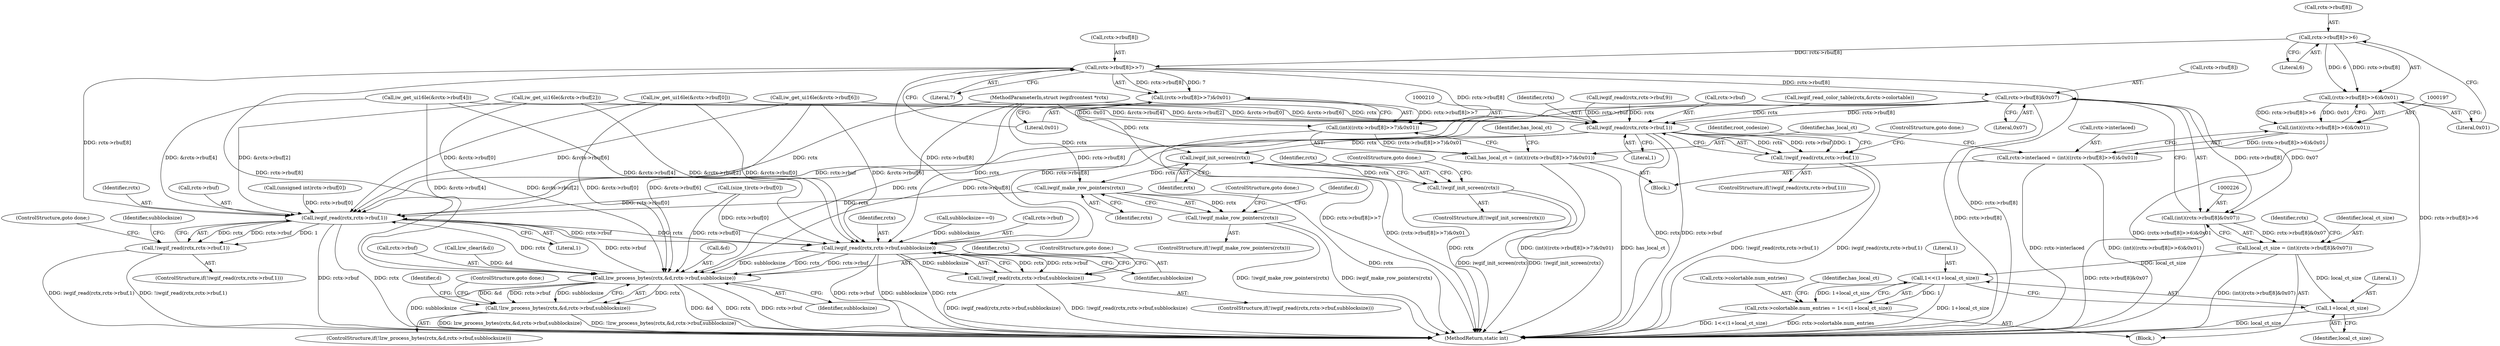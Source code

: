 digraph "0_imageworsener_ca3356eb49fee03e2eaf6b6aff826988c1122d93@array" {
"1000199" [label="(Call,rctx->rbuf[8]>>6)"];
"1000198" [label="(Call,(rctx->rbuf[8]>>6)&0x01)"];
"1000196" [label="(Call,(int)((rctx->rbuf[8]>>6)&0x01))"];
"1000192" [label="(Call,rctx->interlaced = (int)((rctx->rbuf[8]>>6)&0x01))"];
"1000212" [label="(Call,rctx->rbuf[8]>>7)"];
"1000211" [label="(Call,(rctx->rbuf[8]>>7)&0x01)"];
"1000209" [label="(Call,(int)((rctx->rbuf[8]>>7)&0x01))"];
"1000207" [label="(Call,has_local_ct = (int)((rctx->rbuf[8]>>7)&0x01))"];
"1000227" [label="(Call,rctx->rbuf[8]&0x07)"];
"1000225" [label="(Call,(int)(rctx->rbuf[8]&0x07))"];
"1000223" [label="(Call,local_ct_size = (int)(rctx->rbuf[8]&0x07))"];
"1000240" [label="(Call,1<<(1+local_ct_size))"];
"1000234" [label="(Call,rctx->colortable.num_entries = 1<<(1+local_ct_size))"];
"1000242" [label="(Call,1+local_ct_size)"];
"1000277" [label="(Call,iwgif_read(rctx,rctx->rbuf,1))"];
"1000276" [label="(Call,!iwgif_read(rctx,rctx->rbuf,1))"];
"1000310" [label="(Call,iwgif_init_screen(rctx))"];
"1000309" [label="(Call,!iwgif_init_screen(rctx))"];
"1000330" [label="(Call,iwgif_make_row_pointers(rctx))"];
"1000329" [label="(Call,!iwgif_make_row_pointers(rctx))"];
"1000345" [label="(Call,iwgif_read(rctx,rctx->rbuf,1))"];
"1000344" [label="(Call,!iwgif_read(rctx,rctx->rbuf,1))"];
"1000368" [label="(Call,iwgif_read(rctx,rctx->rbuf,subblocksize))"];
"1000367" [label="(Call,!iwgif_read(rctx,rctx->rbuf,subblocksize))"];
"1000377" [label="(Call,lzw_process_bytes(rctx,&d,rctx->rbuf,subblocksize))"];
"1000376" [label="(Call,!lzw_process_bytes(rctx,&d,rctx->rbuf,subblocksize))"];
"1000345" [label="(Call,iwgif_read(rctx,rctx->rbuf,1))"];
"1000225" [label="(Call,(int)(rctx->rbuf[8]&0x07))"];
"1000276" [label="(Call,!iwgif_read(rctx,rctx->rbuf,1))"];
"1000234" [label="(Call,rctx->colortable.num_entries = 1<<(1+local_ct_size))"];
"1000196" [label="(Call,(int)((rctx->rbuf[8]>>6)&0x01))"];
"1000242" [label="(Call,1+local_ct_size)"];
"1000219" [label="(Literal,0x01)"];
"1000351" [label="(ControlStructure,goto done;)"];
"1000198" [label="(Call,(rctx->rbuf[8]>>6)&0x01)"];
"1000378" [label="(Identifier,rctx)"];
"1000101" [label="(MethodParameterIn,struct iwgifrcontext *rctx)"];
"1000388" [label="(Identifier,d)"];
"1000212" [label="(Call,rctx->rbuf[8]>>7)"];
"1000311" [label="(Identifier,rctx)"];
"1000275" [label="(ControlStructure,if(!iwgif_read(rctx,rctx->rbuf,1)))"];
"1000285" [label="(Identifier,root_codesize)"];
"1000384" [label="(Identifier,subblocksize)"];
"1000406" [label="(MethodReturn,static int)"];
"1000377" [label="(Call,lzw_process_bytes(rctx,&d,rctx->rbuf,subblocksize))"];
"1000224" [label="(Identifier,local_ct_size)"];
"1000368" [label="(Call,iwgif_read(rctx,rctx->rbuf,subblocksize))"];
"1000246" [label="(Identifier,has_local_ct)"];
"1000243" [label="(Literal,1)"];
"1000367" [label="(Call,!iwgif_read(rctx,rctx->rbuf,subblocksize))"];
"1000240" [label="(Call,1<<(1+local_ct_size))"];
"1000309" [label="(Call,!iwgif_init_screen(rctx))"];
"1000331" [label="(Identifier,rctx)"];
"1000222" [label="(Block,)"];
"1000362" [label="(Call,subblocksize==0)"];
"1000207" [label="(Call,has_local_ct = (int)((rctx->rbuf[8]>>7)&0x01))"];
"1000279" [label="(Call,rctx->rbuf)"];
"1000193" [label="(Call,rctx->interlaced)"];
"1000375" [label="(ControlStructure,if(!lzw_process_bytes(rctx,&d,rctx->rbuf,subblocksize)))"];
"1000286" [label="(Call,(unsigned int)rctx->rbuf[0])"];
"1000227" [label="(Call,rctx->rbuf[8]&0x07)"];
"1000312" [label="(ControlStructure,goto done;)"];
"1000370" [label="(Call,rctx->rbuf)"];
"1000315" [label="(Identifier,rctx)"];
"1000374" [label="(ControlStructure,goto done;)"];
"1000250" [label="(Call,iwgif_read_color_table(rctx,&rctx->colortable))"];
"1000350" [label="(Literal,1)"];
"1000328" [label="(ControlStructure,if(!iwgif_make_row_pointers(rctx)))"];
"1000332" [label="(ControlStructure,goto done;)"];
"1000192" [label="(Call,rctx->interlaced = (int)((rctx->rbuf[8]>>6)&0x01))"];
"1000278" [label="(Identifier,rctx)"];
"1000206" [label="(Literal,0x01)"];
"1000153" [label="(Call,iw_get_ui16le(&rctx->rbuf[4]))"];
"1000228" [label="(Call,rctx->rbuf[8])"];
"1000277" [label="(Call,iwgif_read(rctx,rctx->rbuf,1))"];
"1000343" [label="(ControlStructure,if(!iwgif_read(rctx,rctx->rbuf,1)))"];
"1000233" [label="(Literal,0x07)"];
"1000282" [label="(Literal,1)"];
"1000335" [label="(Identifier,d)"];
"1000218" [label="(Literal,7)"];
"1000221" [label="(Identifier,has_local_ct)"];
"1000140" [label="(Call,iw_get_ui16le(&rctx->rbuf[2]))"];
"1000235" [label="(Call,rctx->colortable.num_entries)"];
"1000308" [label="(ControlStructure,if(!iwgif_init_screen(rctx)))"];
"1000376" [label="(Call,!lzw_process_bytes(rctx,&d,rctx->rbuf,subblocksize))"];
"1000200" [label="(Call,rctx->rbuf[8])"];
"1000209" [label="(Call,(int)((rctx->rbuf[8]>>7)&0x01))"];
"1000353" [label="(Identifier,subblocksize)"];
"1000369" [label="(Identifier,rctx)"];
"1000244" [label="(Identifier,local_ct_size)"];
"1000166" [label="(Call,iw_get_ui16le(&rctx->rbuf[6]))"];
"1000283" [label="(ControlStructure,goto done;)"];
"1000379" [label="(Call,&d)"];
"1000241" [label="(Literal,1)"];
"1000346" [label="(Identifier,rctx)"];
"1000223" [label="(Call,local_ct_size = (int)(rctx->rbuf[8]&0x07))"];
"1000208" [label="(Identifier,has_local_ct)"];
"1000381" [label="(Call,rctx->rbuf)"];
"1000330" [label="(Call,iwgif_make_row_pointers(rctx))"];
"1000354" [label="(Call,(size_t)rctx->rbuf[0])"];
"1000211" [label="(Call,(rctx->rbuf[8]>>7)&0x01)"];
"1000329" [label="(Call,!iwgif_make_row_pointers(rctx))"];
"1000114" [label="(Call,iwgif_read(rctx,rctx->rbuf,9))"];
"1000373" [label="(Identifier,subblocksize)"];
"1000310" [label="(Call,iwgif_init_screen(rctx))"];
"1000199" [label="(Call,rctx->rbuf[8]>>6)"];
"1000205" [label="(Literal,6)"];
"1000102" [label="(Block,)"];
"1000337" [label="(Call,lzw_clear(&d))"];
"1000237" [label="(Identifier,rctx)"];
"1000344" [label="(Call,!iwgif_read(rctx,rctx->rbuf,1))"];
"1000213" [label="(Call,rctx->rbuf[8])"];
"1000127" [label="(Call,iw_get_ui16le(&rctx->rbuf[0]))"];
"1000347" [label="(Call,rctx->rbuf)"];
"1000366" [label="(ControlStructure,if(!iwgif_read(rctx,rctx->rbuf,subblocksize)))"];
"1000385" [label="(ControlStructure,goto done;)"];
"1000199" -> "1000198"  [label="AST: "];
"1000199" -> "1000205"  [label="CFG: "];
"1000200" -> "1000199"  [label="AST: "];
"1000205" -> "1000199"  [label="AST: "];
"1000206" -> "1000199"  [label="CFG: "];
"1000199" -> "1000198"  [label="DDG: rctx->rbuf[8]"];
"1000199" -> "1000198"  [label="DDG: 6"];
"1000199" -> "1000212"  [label="DDG: rctx->rbuf[8]"];
"1000198" -> "1000196"  [label="AST: "];
"1000198" -> "1000206"  [label="CFG: "];
"1000206" -> "1000198"  [label="AST: "];
"1000196" -> "1000198"  [label="CFG: "];
"1000198" -> "1000406"  [label="DDG: rctx->rbuf[8]>>6"];
"1000198" -> "1000196"  [label="DDG: rctx->rbuf[8]>>6"];
"1000198" -> "1000196"  [label="DDG: 0x01"];
"1000196" -> "1000192"  [label="AST: "];
"1000197" -> "1000196"  [label="AST: "];
"1000192" -> "1000196"  [label="CFG: "];
"1000196" -> "1000406"  [label="DDG: (rctx->rbuf[8]>>6)&0x01"];
"1000196" -> "1000192"  [label="DDG: (rctx->rbuf[8]>>6)&0x01"];
"1000192" -> "1000102"  [label="AST: "];
"1000193" -> "1000192"  [label="AST: "];
"1000208" -> "1000192"  [label="CFG: "];
"1000192" -> "1000406"  [label="DDG: rctx->interlaced"];
"1000192" -> "1000406"  [label="DDG: (int)((rctx->rbuf[8]>>6)&0x01)"];
"1000212" -> "1000211"  [label="AST: "];
"1000212" -> "1000218"  [label="CFG: "];
"1000213" -> "1000212"  [label="AST: "];
"1000218" -> "1000212"  [label="AST: "];
"1000219" -> "1000212"  [label="CFG: "];
"1000212" -> "1000406"  [label="DDG: rctx->rbuf[8]"];
"1000212" -> "1000211"  [label="DDG: rctx->rbuf[8]"];
"1000212" -> "1000211"  [label="DDG: 7"];
"1000212" -> "1000227"  [label="DDG: rctx->rbuf[8]"];
"1000212" -> "1000277"  [label="DDG: rctx->rbuf[8]"];
"1000212" -> "1000345"  [label="DDG: rctx->rbuf[8]"];
"1000212" -> "1000368"  [label="DDG: rctx->rbuf[8]"];
"1000212" -> "1000377"  [label="DDG: rctx->rbuf[8]"];
"1000211" -> "1000209"  [label="AST: "];
"1000211" -> "1000219"  [label="CFG: "];
"1000219" -> "1000211"  [label="AST: "];
"1000209" -> "1000211"  [label="CFG: "];
"1000211" -> "1000406"  [label="DDG: rctx->rbuf[8]>>7"];
"1000211" -> "1000209"  [label="DDG: rctx->rbuf[8]>>7"];
"1000211" -> "1000209"  [label="DDG: 0x01"];
"1000209" -> "1000207"  [label="AST: "];
"1000210" -> "1000209"  [label="AST: "];
"1000207" -> "1000209"  [label="CFG: "];
"1000209" -> "1000406"  [label="DDG: (rctx->rbuf[8]>>7)&0x01"];
"1000209" -> "1000207"  [label="DDG: (rctx->rbuf[8]>>7)&0x01"];
"1000207" -> "1000102"  [label="AST: "];
"1000208" -> "1000207"  [label="AST: "];
"1000221" -> "1000207"  [label="CFG: "];
"1000207" -> "1000406"  [label="DDG: (int)((rctx->rbuf[8]>>7)&0x01)"];
"1000207" -> "1000406"  [label="DDG: has_local_ct"];
"1000227" -> "1000225"  [label="AST: "];
"1000227" -> "1000233"  [label="CFG: "];
"1000228" -> "1000227"  [label="AST: "];
"1000233" -> "1000227"  [label="AST: "];
"1000225" -> "1000227"  [label="CFG: "];
"1000227" -> "1000406"  [label="DDG: rctx->rbuf[8]"];
"1000227" -> "1000225"  [label="DDG: rctx->rbuf[8]"];
"1000227" -> "1000225"  [label="DDG: 0x07"];
"1000227" -> "1000277"  [label="DDG: rctx->rbuf[8]"];
"1000227" -> "1000345"  [label="DDG: rctx->rbuf[8]"];
"1000227" -> "1000368"  [label="DDG: rctx->rbuf[8]"];
"1000227" -> "1000377"  [label="DDG: rctx->rbuf[8]"];
"1000225" -> "1000223"  [label="AST: "];
"1000226" -> "1000225"  [label="AST: "];
"1000223" -> "1000225"  [label="CFG: "];
"1000225" -> "1000406"  [label="DDG: rctx->rbuf[8]&0x07"];
"1000225" -> "1000223"  [label="DDG: rctx->rbuf[8]&0x07"];
"1000223" -> "1000222"  [label="AST: "];
"1000224" -> "1000223"  [label="AST: "];
"1000237" -> "1000223"  [label="CFG: "];
"1000223" -> "1000406"  [label="DDG: (int)(rctx->rbuf[8]&0x07)"];
"1000223" -> "1000240"  [label="DDG: local_ct_size"];
"1000223" -> "1000242"  [label="DDG: local_ct_size"];
"1000240" -> "1000234"  [label="AST: "];
"1000240" -> "1000242"  [label="CFG: "];
"1000241" -> "1000240"  [label="AST: "];
"1000242" -> "1000240"  [label="AST: "];
"1000234" -> "1000240"  [label="CFG: "];
"1000240" -> "1000406"  [label="DDG: 1+local_ct_size"];
"1000240" -> "1000234"  [label="DDG: 1"];
"1000240" -> "1000234"  [label="DDG: 1+local_ct_size"];
"1000234" -> "1000222"  [label="AST: "];
"1000235" -> "1000234"  [label="AST: "];
"1000246" -> "1000234"  [label="CFG: "];
"1000234" -> "1000406"  [label="DDG: rctx->colortable.num_entries"];
"1000234" -> "1000406"  [label="DDG: 1<<(1+local_ct_size)"];
"1000242" -> "1000244"  [label="CFG: "];
"1000243" -> "1000242"  [label="AST: "];
"1000244" -> "1000242"  [label="AST: "];
"1000242" -> "1000406"  [label="DDG: local_ct_size"];
"1000277" -> "1000276"  [label="AST: "];
"1000277" -> "1000282"  [label="CFG: "];
"1000278" -> "1000277"  [label="AST: "];
"1000279" -> "1000277"  [label="AST: "];
"1000282" -> "1000277"  [label="AST: "];
"1000276" -> "1000277"  [label="CFG: "];
"1000277" -> "1000406"  [label="DDG: rctx"];
"1000277" -> "1000406"  [label="DDG: rctx->rbuf"];
"1000277" -> "1000276"  [label="DDG: rctx"];
"1000277" -> "1000276"  [label="DDG: rctx->rbuf"];
"1000277" -> "1000276"  [label="DDG: 1"];
"1000250" -> "1000277"  [label="DDG: rctx"];
"1000114" -> "1000277"  [label="DDG: rctx"];
"1000114" -> "1000277"  [label="DDG: rctx->rbuf"];
"1000101" -> "1000277"  [label="DDG: rctx"];
"1000140" -> "1000277"  [label="DDG: &rctx->rbuf[2]"];
"1000166" -> "1000277"  [label="DDG: &rctx->rbuf[6]"];
"1000153" -> "1000277"  [label="DDG: &rctx->rbuf[4]"];
"1000127" -> "1000277"  [label="DDG: &rctx->rbuf[0]"];
"1000277" -> "1000310"  [label="DDG: rctx"];
"1000277" -> "1000345"  [label="DDG: rctx->rbuf"];
"1000276" -> "1000275"  [label="AST: "];
"1000283" -> "1000276"  [label="CFG: "];
"1000285" -> "1000276"  [label="CFG: "];
"1000276" -> "1000406"  [label="DDG: !iwgif_read(rctx,rctx->rbuf,1)"];
"1000276" -> "1000406"  [label="DDG: iwgif_read(rctx,rctx->rbuf,1)"];
"1000310" -> "1000309"  [label="AST: "];
"1000310" -> "1000311"  [label="CFG: "];
"1000311" -> "1000310"  [label="AST: "];
"1000309" -> "1000310"  [label="CFG: "];
"1000310" -> "1000406"  [label="DDG: rctx"];
"1000310" -> "1000309"  [label="DDG: rctx"];
"1000101" -> "1000310"  [label="DDG: rctx"];
"1000310" -> "1000330"  [label="DDG: rctx"];
"1000309" -> "1000308"  [label="AST: "];
"1000312" -> "1000309"  [label="CFG: "];
"1000315" -> "1000309"  [label="CFG: "];
"1000309" -> "1000406"  [label="DDG: iwgif_init_screen(rctx)"];
"1000309" -> "1000406"  [label="DDG: !iwgif_init_screen(rctx)"];
"1000330" -> "1000329"  [label="AST: "];
"1000330" -> "1000331"  [label="CFG: "];
"1000331" -> "1000330"  [label="AST: "];
"1000329" -> "1000330"  [label="CFG: "];
"1000330" -> "1000406"  [label="DDG: rctx"];
"1000330" -> "1000329"  [label="DDG: rctx"];
"1000101" -> "1000330"  [label="DDG: rctx"];
"1000330" -> "1000345"  [label="DDG: rctx"];
"1000329" -> "1000328"  [label="AST: "];
"1000332" -> "1000329"  [label="CFG: "];
"1000335" -> "1000329"  [label="CFG: "];
"1000329" -> "1000406"  [label="DDG: !iwgif_make_row_pointers(rctx)"];
"1000329" -> "1000406"  [label="DDG: iwgif_make_row_pointers(rctx)"];
"1000345" -> "1000344"  [label="AST: "];
"1000345" -> "1000350"  [label="CFG: "];
"1000346" -> "1000345"  [label="AST: "];
"1000347" -> "1000345"  [label="AST: "];
"1000350" -> "1000345"  [label="AST: "];
"1000344" -> "1000345"  [label="CFG: "];
"1000345" -> "1000406"  [label="DDG: rctx->rbuf"];
"1000345" -> "1000406"  [label="DDG: rctx"];
"1000345" -> "1000344"  [label="DDG: rctx"];
"1000345" -> "1000344"  [label="DDG: rctx->rbuf"];
"1000345" -> "1000344"  [label="DDG: 1"];
"1000377" -> "1000345"  [label="DDG: rctx"];
"1000377" -> "1000345"  [label="DDG: rctx->rbuf"];
"1000101" -> "1000345"  [label="DDG: rctx"];
"1000354" -> "1000345"  [label="DDG: rctx->rbuf[0]"];
"1000140" -> "1000345"  [label="DDG: &rctx->rbuf[2]"];
"1000166" -> "1000345"  [label="DDG: &rctx->rbuf[6]"];
"1000153" -> "1000345"  [label="DDG: &rctx->rbuf[4]"];
"1000286" -> "1000345"  [label="DDG: rctx->rbuf[0]"];
"1000127" -> "1000345"  [label="DDG: &rctx->rbuf[0]"];
"1000345" -> "1000368"  [label="DDG: rctx"];
"1000345" -> "1000368"  [label="DDG: rctx->rbuf"];
"1000344" -> "1000343"  [label="AST: "];
"1000351" -> "1000344"  [label="CFG: "];
"1000353" -> "1000344"  [label="CFG: "];
"1000344" -> "1000406"  [label="DDG: !iwgif_read(rctx,rctx->rbuf,1)"];
"1000344" -> "1000406"  [label="DDG: iwgif_read(rctx,rctx->rbuf,1)"];
"1000368" -> "1000367"  [label="AST: "];
"1000368" -> "1000373"  [label="CFG: "];
"1000369" -> "1000368"  [label="AST: "];
"1000370" -> "1000368"  [label="AST: "];
"1000373" -> "1000368"  [label="AST: "];
"1000367" -> "1000368"  [label="CFG: "];
"1000368" -> "1000406"  [label="DDG: rctx"];
"1000368" -> "1000406"  [label="DDG: rctx->rbuf"];
"1000368" -> "1000406"  [label="DDG: subblocksize"];
"1000368" -> "1000367"  [label="DDG: rctx"];
"1000368" -> "1000367"  [label="DDG: rctx->rbuf"];
"1000368" -> "1000367"  [label="DDG: subblocksize"];
"1000101" -> "1000368"  [label="DDG: rctx"];
"1000354" -> "1000368"  [label="DDG: rctx->rbuf[0]"];
"1000140" -> "1000368"  [label="DDG: &rctx->rbuf[2]"];
"1000166" -> "1000368"  [label="DDG: &rctx->rbuf[6]"];
"1000153" -> "1000368"  [label="DDG: &rctx->rbuf[4]"];
"1000127" -> "1000368"  [label="DDG: &rctx->rbuf[0]"];
"1000362" -> "1000368"  [label="DDG: subblocksize"];
"1000368" -> "1000377"  [label="DDG: rctx"];
"1000368" -> "1000377"  [label="DDG: rctx->rbuf"];
"1000368" -> "1000377"  [label="DDG: subblocksize"];
"1000367" -> "1000366"  [label="AST: "];
"1000374" -> "1000367"  [label="CFG: "];
"1000378" -> "1000367"  [label="CFG: "];
"1000367" -> "1000406"  [label="DDG: iwgif_read(rctx,rctx->rbuf,subblocksize)"];
"1000367" -> "1000406"  [label="DDG: !iwgif_read(rctx,rctx->rbuf,subblocksize)"];
"1000377" -> "1000376"  [label="AST: "];
"1000377" -> "1000384"  [label="CFG: "];
"1000378" -> "1000377"  [label="AST: "];
"1000379" -> "1000377"  [label="AST: "];
"1000381" -> "1000377"  [label="AST: "];
"1000384" -> "1000377"  [label="AST: "];
"1000376" -> "1000377"  [label="CFG: "];
"1000377" -> "1000406"  [label="DDG: subblocksize"];
"1000377" -> "1000406"  [label="DDG: &d"];
"1000377" -> "1000406"  [label="DDG: rctx"];
"1000377" -> "1000406"  [label="DDG: rctx->rbuf"];
"1000377" -> "1000376"  [label="DDG: rctx"];
"1000377" -> "1000376"  [label="DDG: &d"];
"1000377" -> "1000376"  [label="DDG: rctx->rbuf"];
"1000377" -> "1000376"  [label="DDG: subblocksize"];
"1000101" -> "1000377"  [label="DDG: rctx"];
"1000337" -> "1000377"  [label="DDG: &d"];
"1000354" -> "1000377"  [label="DDG: rctx->rbuf[0]"];
"1000140" -> "1000377"  [label="DDG: &rctx->rbuf[2]"];
"1000166" -> "1000377"  [label="DDG: &rctx->rbuf[6]"];
"1000153" -> "1000377"  [label="DDG: &rctx->rbuf[4]"];
"1000127" -> "1000377"  [label="DDG: &rctx->rbuf[0]"];
"1000376" -> "1000375"  [label="AST: "];
"1000385" -> "1000376"  [label="CFG: "];
"1000388" -> "1000376"  [label="CFG: "];
"1000376" -> "1000406"  [label="DDG: !lzw_process_bytes(rctx,&d,rctx->rbuf,subblocksize)"];
"1000376" -> "1000406"  [label="DDG: lzw_process_bytes(rctx,&d,rctx->rbuf,subblocksize)"];
}
